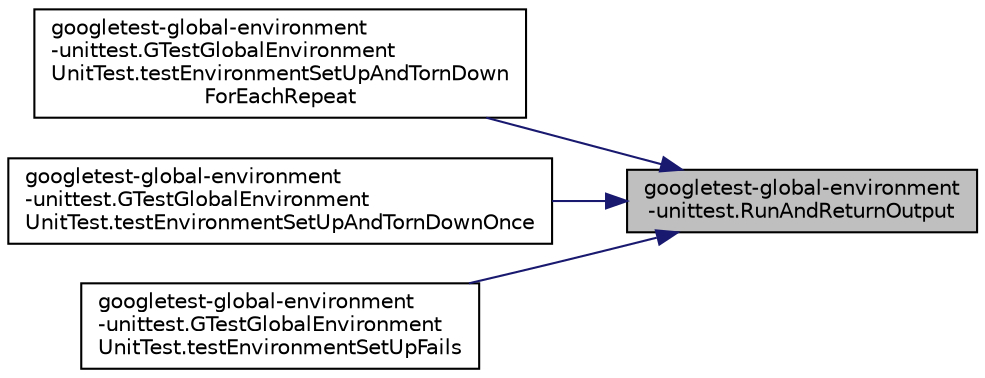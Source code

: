 digraph "googletest-global-environment-unittest.RunAndReturnOutput"
{
 // LATEX_PDF_SIZE
  bgcolor="transparent";
  edge [fontname="Helvetica",fontsize="10",labelfontname="Helvetica",labelfontsize="10"];
  node [fontname="Helvetica",fontsize="10",shape=record];
  rankdir="RL";
  Node1 [label="googletest-global-environment\l-unittest.RunAndReturnOutput",height=0.2,width=0.4,color="black", fillcolor="grey75", style="filled", fontcolor="black",tooltip=" "];
  Node1 -> Node2 [dir="back",color="midnightblue",fontsize="10",style="solid",fontname="Helvetica"];
  Node2 [label="googletest-global-environment\l-unittest.GTestGlobalEnvironment\lUnitTest.testEnvironmentSetUpAndTornDown\lForEachRepeat",height=0.2,width=0.4,color="black",URL="$classgoogletest-global-environment-unittest_1_1GTestGlobalEnvironmentUnitTest.html#af554d3c20bfddd4b92638fc731dca90e",tooltip=" "];
  Node1 -> Node3 [dir="back",color="midnightblue",fontsize="10",style="solid",fontname="Helvetica"];
  Node3 [label="googletest-global-environment\l-unittest.GTestGlobalEnvironment\lUnitTest.testEnvironmentSetUpAndTornDownOnce",height=0.2,width=0.4,color="black",URL="$classgoogletest-global-environment-unittest_1_1GTestGlobalEnvironmentUnitTest.html#a7c6c757aefa621fe2746fcb8fef1f25c",tooltip=" "];
  Node1 -> Node4 [dir="back",color="midnightblue",fontsize="10",style="solid",fontname="Helvetica"];
  Node4 [label="googletest-global-environment\l-unittest.GTestGlobalEnvironment\lUnitTest.testEnvironmentSetUpFails",height=0.2,width=0.4,color="black",URL="$classgoogletest-global-environment-unittest_1_1GTestGlobalEnvironmentUnitTest.html#a89551752cbf7bfdd43d7c397e18d1bbb",tooltip=" "];
}
